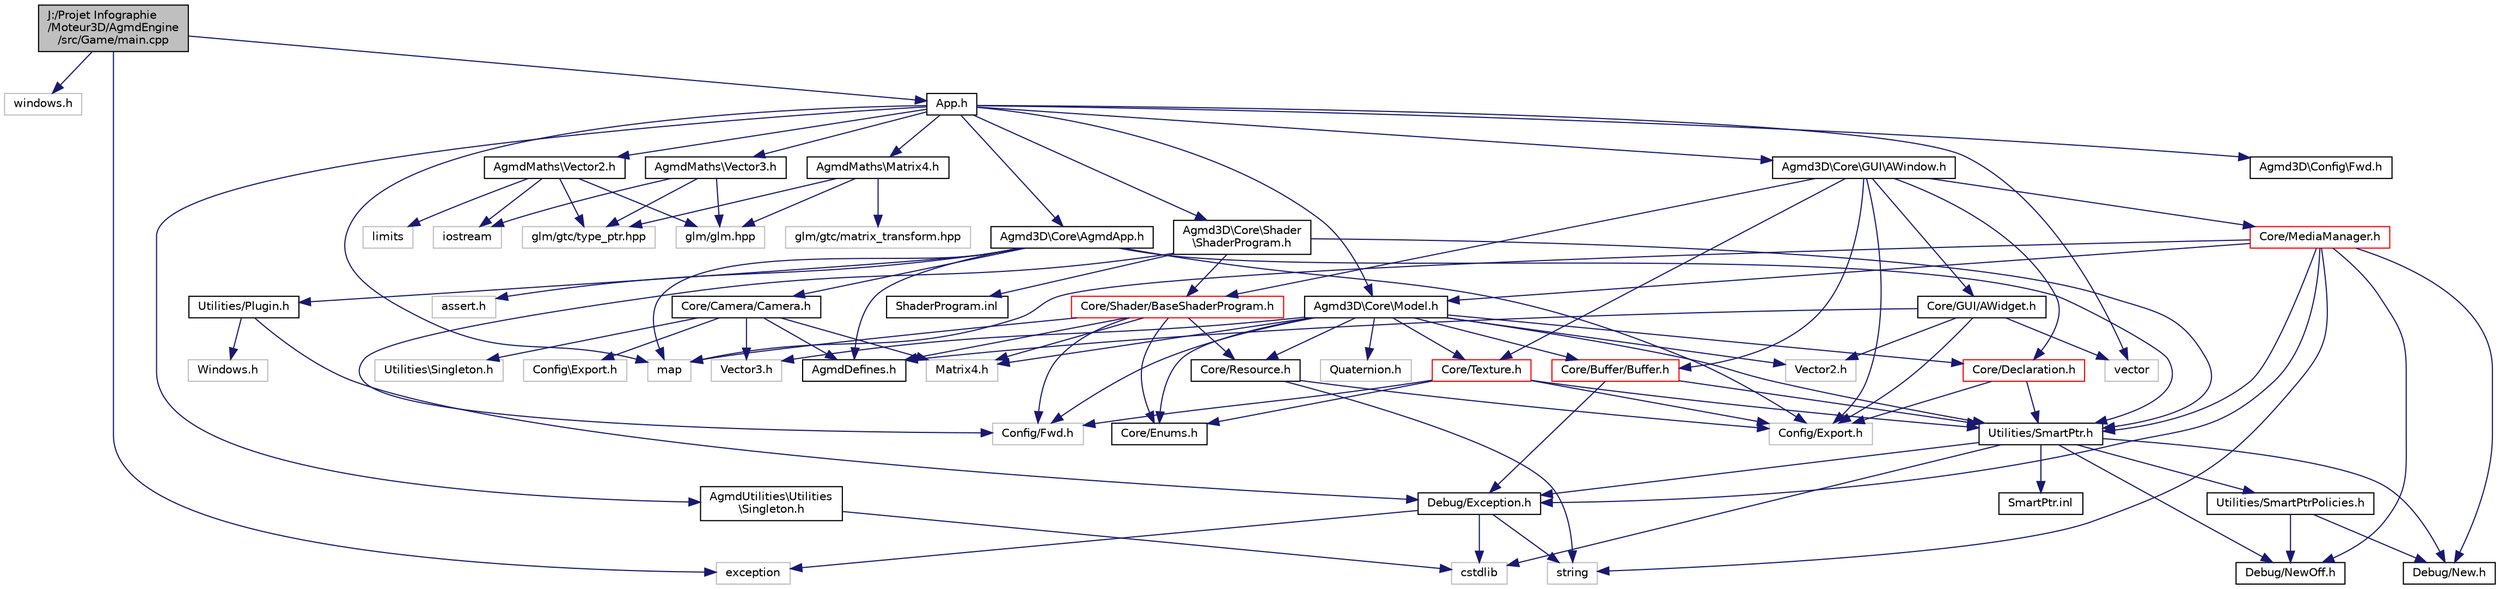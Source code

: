 digraph "J:/Projet Infographie/Moteur3D/AgmdEngine/src/Game/main.cpp"
{
  edge [fontname="Helvetica",fontsize="10",labelfontname="Helvetica",labelfontsize="10"];
  node [fontname="Helvetica",fontsize="10",shape=record];
  Node1 [label="J:/Projet Infographie\l/Moteur3D/AgmdEngine\l/src/Game/main.cpp",height=0.2,width=0.4,color="black", fillcolor="grey75", style="filled" fontcolor="black"];
  Node1 -> Node2 [color="midnightblue",fontsize="10",style="solid"];
  Node2 [label="windows.h",height=0.2,width=0.4,color="grey75", fillcolor="white", style="filled"];
  Node1 -> Node3 [color="midnightblue",fontsize="10",style="solid"];
  Node3 [label="exception",height=0.2,width=0.4,color="grey75", fillcolor="white", style="filled"];
  Node1 -> Node4 [color="midnightblue",fontsize="10",style="solid"];
  Node4 [label="App.h",height=0.2,width=0.4,color="black", fillcolor="white", style="filled",URL="$_game_2_app_8h.html"];
  Node4 -> Node5 [color="midnightblue",fontsize="10",style="solid"];
  Node5 [label="Agmd3D\\Config\\Fwd.h",height=0.2,width=0.4,color="black", fillcolor="white", style="filled",URL="$_agmd3_d_2_config_2_fwd_8h.html"];
  Node4 -> Node6 [color="midnightblue",fontsize="10",style="solid"];
  Node6 [label="Agmd3D\\Core\\AgmdApp.h",height=0.2,width=0.4,color="black", fillcolor="white", style="filled",URL="$_agmd3_d_2_core_2_agmd_app_8h.html"];
  Node6 -> Node7 [color="midnightblue",fontsize="10",style="solid"];
  Node7 [label="Config/Export.h",height=0.2,width=0.4,color="grey75", fillcolor="white", style="filled"];
  Node6 -> Node8 [color="midnightblue",fontsize="10",style="solid"];
  Node8 [label="Utilities/Plugin.h",height=0.2,width=0.4,color="black", fillcolor="white", style="filled",URL="$_plugin_8h.html"];
  Node8 -> Node9 [color="midnightblue",fontsize="10",style="solid"];
  Node9 [label="Debug/Exception.h",height=0.2,width=0.4,color="black", fillcolor="white", style="filled",URL="$_exception_8h.html"];
  Node9 -> Node10 [color="midnightblue",fontsize="10",style="solid"];
  Node10 [label="cstdlib",height=0.2,width=0.4,color="grey75", fillcolor="white", style="filled"];
  Node9 -> Node3 [color="midnightblue",fontsize="10",style="solid"];
  Node9 -> Node11 [color="midnightblue",fontsize="10",style="solid"];
  Node11 [label="string",height=0.2,width=0.4,color="grey75", fillcolor="white", style="filled"];
  Node8 -> Node12 [color="midnightblue",fontsize="10",style="solid"];
  Node12 [label="Windows.h",height=0.2,width=0.4,color="grey75", fillcolor="white", style="filled"];
  Node6 -> Node13 [color="midnightblue",fontsize="10",style="solid"];
  Node13 [label="Utilities/SmartPtr.h",height=0.2,width=0.4,color="black", fillcolor="white", style="filled",URL="$_smart_ptr_8h.html"];
  Node13 -> Node10 [color="midnightblue",fontsize="10",style="solid"];
  Node13 -> Node14 [color="midnightblue",fontsize="10",style="solid"];
  Node14 [label="Utilities/SmartPtrPolicies.h",height=0.2,width=0.4,color="black", fillcolor="white", style="filled",URL="$_smart_ptr_policies_8h.html"];
  Node14 -> Node15 [color="midnightblue",fontsize="10",style="solid"];
  Node15 [label="Debug/New.h",height=0.2,width=0.4,color="black", fillcolor="white", style="filled",URL="$_new_8h.html"];
  Node14 -> Node16 [color="midnightblue",fontsize="10",style="solid"];
  Node16 [label="Debug/NewOff.h",height=0.2,width=0.4,color="black", fillcolor="white", style="filled",URL="$_new_off_8h.html"];
  Node13 -> Node9 [color="midnightblue",fontsize="10",style="solid"];
  Node13 -> Node15 [color="midnightblue",fontsize="10",style="solid"];
  Node13 -> Node17 [color="midnightblue",fontsize="10",style="solid"];
  Node17 [label="SmartPtr.inl",height=0.2,width=0.4,color="black", fillcolor="white", style="filled",URL="$_smart_ptr_8inl.html"];
  Node13 -> Node16 [color="midnightblue",fontsize="10",style="solid"];
  Node6 -> Node18 [color="midnightblue",fontsize="10",style="solid"];
  Node18 [label="map",height=0.2,width=0.4,color="grey75", fillcolor="white", style="filled"];
  Node6 -> Node19 [color="midnightblue",fontsize="10",style="solid"];
  Node19 [label="assert.h",height=0.2,width=0.4,color="grey75", fillcolor="white", style="filled"];
  Node6 -> Node20 [color="midnightblue",fontsize="10",style="solid"];
  Node20 [label="AgmdDefines.h",height=0.2,width=0.4,color="black", fillcolor="white", style="filled",URL="$_agmd_defines_8h.html"];
  Node6 -> Node21 [color="midnightblue",fontsize="10",style="solid"];
  Node21 [label="Core/Camera/Camera.h",height=0.2,width=0.4,color="black", fillcolor="white", style="filled",URL="$_camera_8h.html"];
  Node21 -> Node22 [color="midnightblue",fontsize="10",style="solid"];
  Node22 [label="Config\\Export.h",height=0.2,width=0.4,color="grey75", fillcolor="white", style="filled"];
  Node21 -> Node23 [color="midnightblue",fontsize="10",style="solid"];
  Node23 [label="Vector3.h",height=0.2,width=0.4,color="grey75", fillcolor="white", style="filled"];
  Node21 -> Node24 [color="midnightblue",fontsize="10",style="solid"];
  Node24 [label="Matrix4.h",height=0.2,width=0.4,color="grey75", fillcolor="white", style="filled"];
  Node21 -> Node25 [color="midnightblue",fontsize="10",style="solid"];
  Node25 [label="Utilities\\Singleton.h",height=0.2,width=0.4,color="grey75", fillcolor="white", style="filled"];
  Node21 -> Node20 [color="midnightblue",fontsize="10",style="solid"];
  Node4 -> Node26 [color="midnightblue",fontsize="10",style="solid"];
  Node26 [label="AgmdMaths\\Vector2.h",height=0.2,width=0.4,color="black", fillcolor="white", style="filled",URL="$_agmd_maths_2_vector2_8h.html"];
  Node26 -> Node27 [color="midnightblue",fontsize="10",style="solid"];
  Node27 [label="limits",height=0.2,width=0.4,color="grey75", fillcolor="white", style="filled"];
  Node26 -> Node28 [color="midnightblue",fontsize="10",style="solid"];
  Node28 [label="iostream",height=0.2,width=0.4,color="grey75", fillcolor="white", style="filled"];
  Node26 -> Node29 [color="midnightblue",fontsize="10",style="solid"];
  Node29 [label="glm/glm.hpp",height=0.2,width=0.4,color="grey75", fillcolor="white", style="filled"];
  Node26 -> Node30 [color="midnightblue",fontsize="10",style="solid"];
  Node30 [label="glm/gtc/type_ptr.hpp",height=0.2,width=0.4,color="grey75", fillcolor="white", style="filled"];
  Node4 -> Node31 [color="midnightblue",fontsize="10",style="solid"];
  Node31 [label="AgmdMaths\\Vector3.h",height=0.2,width=0.4,color="black", fillcolor="white", style="filled",URL="$_agmd_maths_2_vector3_8h.html"];
  Node31 -> Node28 [color="midnightblue",fontsize="10",style="solid"];
  Node31 -> Node29 [color="midnightblue",fontsize="10",style="solid"];
  Node31 -> Node30 [color="midnightblue",fontsize="10",style="solid"];
  Node4 -> Node32 [color="midnightblue",fontsize="10",style="solid"];
  Node32 [label="AgmdMaths\\Matrix4.h",height=0.2,width=0.4,color="black", fillcolor="white", style="filled",URL="$_agmd_maths_2_matrix4_8h.html"];
  Node32 -> Node29 [color="midnightblue",fontsize="10",style="solid"];
  Node32 -> Node30 [color="midnightblue",fontsize="10",style="solid"];
  Node32 -> Node33 [color="midnightblue",fontsize="10",style="solid"];
  Node33 [label="glm/gtc/matrix_transform.hpp",height=0.2,width=0.4,color="grey75", fillcolor="white", style="filled"];
  Node4 -> Node34 [color="midnightblue",fontsize="10",style="solid"];
  Node34 [label="AgmdUtilities\\Utilities\l\\Singleton.h",height=0.2,width=0.4,color="black", fillcolor="white", style="filled",URL="$_agmd_utilities_2_utilities_2_singleton_8h.html"];
  Node34 -> Node10 [color="midnightblue",fontsize="10",style="solid"];
  Node4 -> Node35 [color="midnightblue",fontsize="10",style="solid"];
  Node35 [label="Agmd3D\\Core\\Model.h",height=0.2,width=0.4,color="black", fillcolor="white", style="filled",URL="$_model_8h.html"];
  Node35 -> Node36 [color="midnightblue",fontsize="10",style="solid"];
  Node36 [label="Config/Fwd.h",height=0.2,width=0.4,color="grey75", fillcolor="white", style="filled"];
  Node35 -> Node37 [color="midnightblue",fontsize="10",style="solid"];
  Node37 [label="Core/Resource.h",height=0.2,width=0.4,color="black", fillcolor="white", style="filled",URL="$_resource_8h.html"];
  Node37 -> Node7 [color="midnightblue",fontsize="10",style="solid"];
  Node37 -> Node11 [color="midnightblue",fontsize="10",style="solid"];
  Node35 -> Node38 [color="midnightblue",fontsize="10",style="solid"];
  Node38 [label="Core/Buffer/Buffer.h",height=0.2,width=0.4,color="red", fillcolor="white", style="filled",URL="$_buffer_8h.html"];
  Node38 -> Node9 [color="midnightblue",fontsize="10",style="solid"];
  Node38 -> Node13 [color="midnightblue",fontsize="10",style="solid"];
  Node35 -> Node39 [color="midnightblue",fontsize="10",style="solid"];
  Node39 [label="Core/Declaration.h",height=0.2,width=0.4,color="red", fillcolor="white", style="filled",URL="$_declaration_8h.html"];
  Node39 -> Node7 [color="midnightblue",fontsize="10",style="solid"];
  Node39 -> Node13 [color="midnightblue",fontsize="10",style="solid"];
  Node35 -> Node40 [color="midnightblue",fontsize="10",style="solid"];
  Node40 [label="Core/Texture.h",height=0.2,width=0.4,color="red", fillcolor="white", style="filled",URL="$_texture_8h.html"];
  Node40 -> Node36 [color="midnightblue",fontsize="10",style="solid"];
  Node40 -> Node7 [color="midnightblue",fontsize="10",style="solid"];
  Node40 -> Node41 [color="midnightblue",fontsize="10",style="solid"];
  Node41 [label="Core/Enums.h",height=0.2,width=0.4,color="black", fillcolor="white", style="filled",URL="$_enums_8h.html"];
  Node40 -> Node13 [color="midnightblue",fontsize="10",style="solid"];
  Node35 -> Node41 [color="midnightblue",fontsize="10",style="solid"];
  Node35 -> Node13 [color="midnightblue",fontsize="10",style="solid"];
  Node35 -> Node42 [color="midnightblue",fontsize="10",style="solid"];
  Node42 [label="Vector2.h",height=0.2,width=0.4,color="grey75", fillcolor="white", style="filled"];
  Node35 -> Node23 [color="midnightblue",fontsize="10",style="solid"];
  Node35 -> Node24 [color="midnightblue",fontsize="10",style="solid"];
  Node35 -> Node43 [color="midnightblue",fontsize="10",style="solid"];
  Node43 [label="Quaternion.h",height=0.2,width=0.4,color="grey75", fillcolor="white", style="filled"];
  Node4 -> Node44 [color="midnightblue",fontsize="10",style="solid"];
  Node44 [label="Agmd3D\\Core\\Shader\l\\ShaderProgram.h",height=0.2,width=0.4,color="black", fillcolor="white", style="filled",URL="$_shader_program_8h.html"];
  Node44 -> Node36 [color="midnightblue",fontsize="10",style="solid"];
  Node44 -> Node45 [color="midnightblue",fontsize="10",style="solid"];
  Node45 [label="Core/Shader/BaseShaderProgram.h",height=0.2,width=0.4,color="red", fillcolor="white", style="filled",URL="$_base_shader_program_8h.html"];
  Node45 -> Node36 [color="midnightblue",fontsize="10",style="solid"];
  Node45 -> Node41 [color="midnightblue",fontsize="10",style="solid"];
  Node45 -> Node37 [color="midnightblue",fontsize="10",style="solid"];
  Node45 -> Node24 [color="midnightblue",fontsize="10",style="solid"];
  Node45 -> Node20 [color="midnightblue",fontsize="10",style="solid"];
  Node45 -> Node18 [color="midnightblue",fontsize="10",style="solid"];
  Node44 -> Node13 [color="midnightblue",fontsize="10",style="solid"];
  Node44 -> Node46 [color="midnightblue",fontsize="10",style="solid"];
  Node46 [label="ShaderProgram.inl",height=0.2,width=0.4,color="black", fillcolor="white", style="filled",URL="$_shader_program_8inl.html"];
  Node4 -> Node47 [color="midnightblue",fontsize="10",style="solid"];
  Node47 [label="Agmd3D\\Core\\GUI\\AWindow.h",height=0.2,width=0.4,color="black", fillcolor="white", style="filled",URL="$_a_window_8h.html"];
  Node47 -> Node7 [color="midnightblue",fontsize="10",style="solid"];
  Node47 -> Node48 [color="midnightblue",fontsize="10",style="solid"];
  Node48 [label="Core/GUI/AWidget.h",height=0.2,width=0.4,color="black", fillcolor="white", style="filled",URL="$_a_widget_8h.html"];
  Node48 -> Node7 [color="midnightblue",fontsize="10",style="solid"];
  Node48 -> Node42 [color="midnightblue",fontsize="10",style="solid"];
  Node48 -> Node20 [color="midnightblue",fontsize="10",style="solid"];
  Node48 -> Node49 [color="midnightblue",fontsize="10",style="solid"];
  Node49 [label="vector",height=0.2,width=0.4,color="grey75", fillcolor="white", style="filled"];
  Node47 -> Node40 [color="midnightblue",fontsize="10",style="solid"];
  Node47 -> Node38 [color="midnightblue",fontsize="10",style="solid"];
  Node47 -> Node39 [color="midnightblue",fontsize="10",style="solid"];
  Node47 -> Node45 [color="midnightblue",fontsize="10",style="solid"];
  Node47 -> Node50 [color="midnightblue",fontsize="10",style="solid"];
  Node50 [label="Core/MediaManager.h",height=0.2,width=0.4,color="red", fillcolor="white", style="filled",URL="$_media_manager_8h.html"];
  Node50 -> Node13 [color="midnightblue",fontsize="10",style="solid"];
  Node50 -> Node35 [color="midnightblue",fontsize="10",style="solid"];
  Node50 -> Node9 [color="midnightblue",fontsize="10",style="solid"];
  Node50 -> Node18 [color="midnightblue",fontsize="10",style="solid"];
  Node50 -> Node11 [color="midnightblue",fontsize="10",style="solid"];
  Node50 -> Node15 [color="midnightblue",fontsize="10",style="solid"];
  Node50 -> Node16 [color="midnightblue",fontsize="10",style="solid"];
  Node4 -> Node18 [color="midnightblue",fontsize="10",style="solid"];
  Node4 -> Node49 [color="midnightblue",fontsize="10",style="solid"];
}
